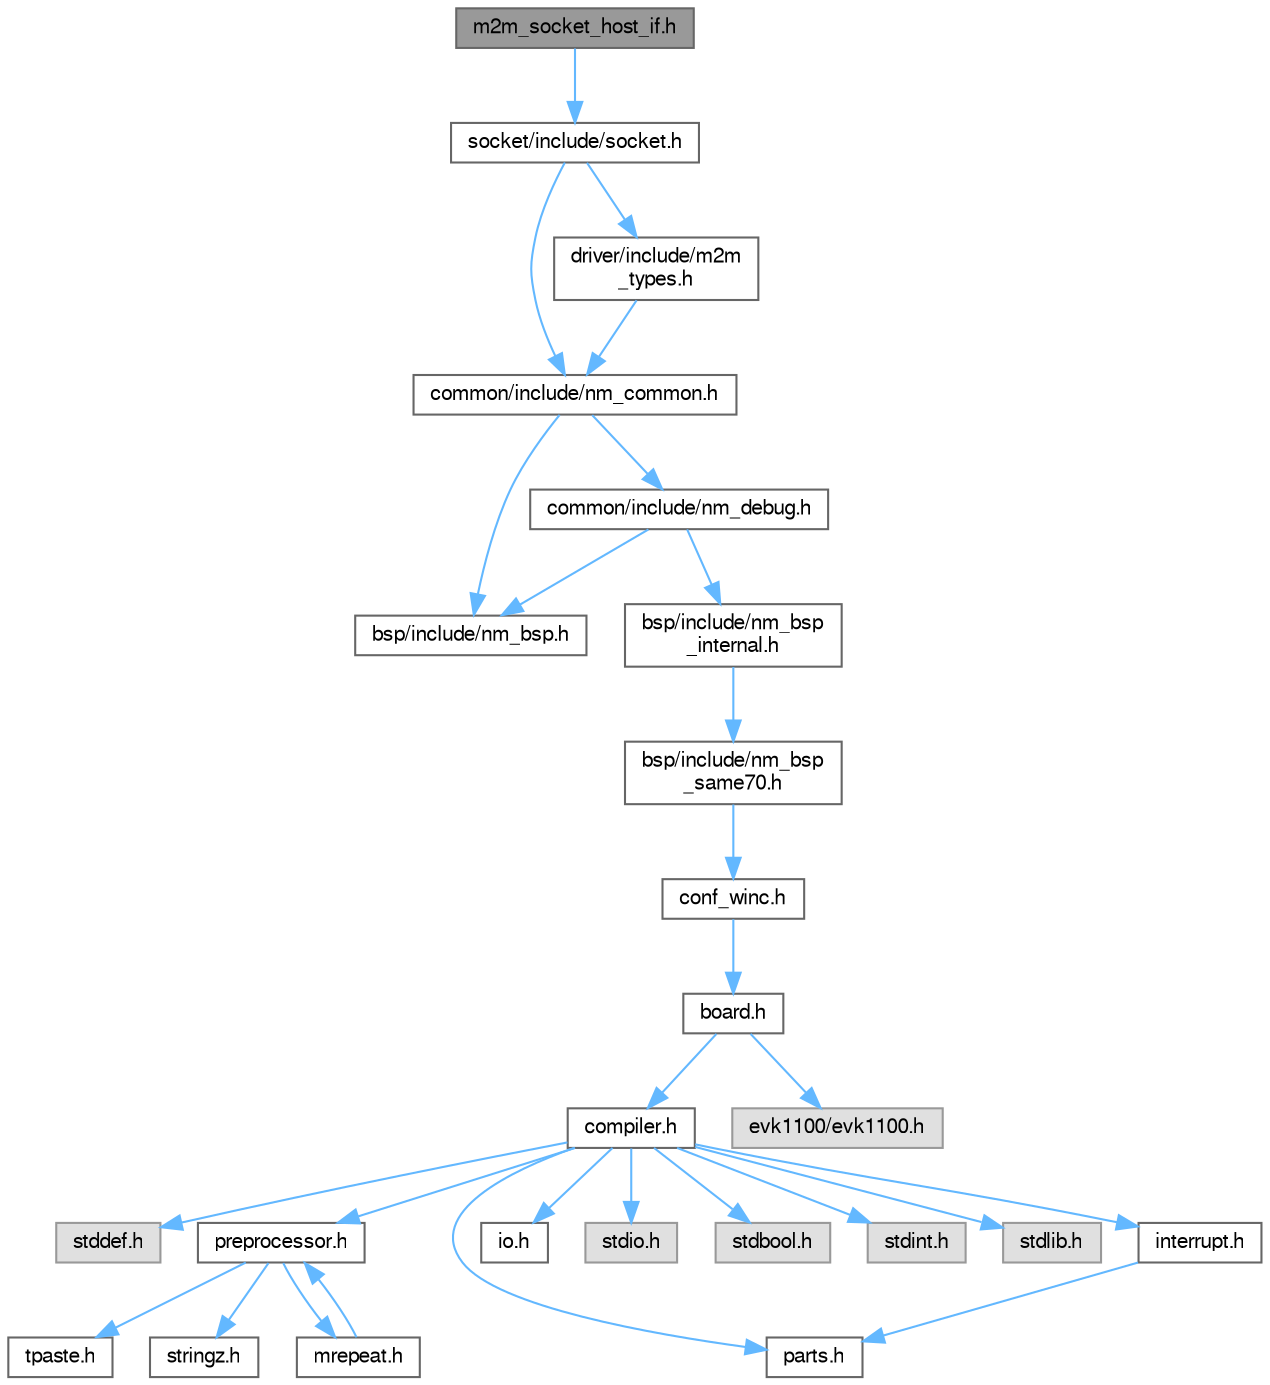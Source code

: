 digraph "m2m_socket_host_if.h"
{
 // LATEX_PDF_SIZE
  bgcolor="transparent";
  edge [fontname=FreeSans,fontsize=10,labelfontname=FreeSans,labelfontsize=10];
  node [fontname=FreeSans,fontsize=10,shape=box,height=0.2,width=0.4];
  Node1 [label="m2m_socket_host_if.h",height=0.2,width=0.4,color="gray40", fillcolor="grey60", style="filled", fontcolor="black",tooltip="BSD compatible socket interface internal types."];
  Node1 -> Node2 [color="steelblue1",style="solid"];
  Node2 [label="socket/include/socket.h",height=0.2,width=0.4,color="grey40", fillcolor="white", style="filled",URL="$socket_8h.html",tooltip="WINC BSD compatible Socket Interface."];
  Node2 -> Node3 [color="steelblue1",style="solid"];
  Node3 [label="common/include/nm_common.h",height=0.2,width=0.4,color="grey40", fillcolor="white", style="filled",URL="$nm__common_8h.html",tooltip="WINC Driver Common API Declarations."];
  Node3 -> Node4 [color="steelblue1",style="solid"];
  Node4 [label="bsp/include/nm_bsp.h",height=0.2,width=0.4,color="grey40", fillcolor="white", style="filled",URL="$nm__bsp_8h.html",tooltip="WINC BSP API Declarations."];
  Node3 -> Node5 [color="steelblue1",style="solid"];
  Node5 [label="common/include/nm_debug.h",height=0.2,width=0.4,color="grey40", fillcolor="white", style="filled",URL="$nm__debug_8h.html",tooltip="This module contains debug APIs declarations."];
  Node5 -> Node4 [color="steelblue1",style="solid"];
  Node5 -> Node6 [color="steelblue1",style="solid"];
  Node6 [label="bsp/include/nm_bsp\l_internal.h",height=0.2,width=0.4,color="grey40", fillcolor="white", style="filled",URL="$nm__bsp__internal_8h.html",tooltip="This module contains NMC1500 BSP APIs declarations."];
  Node6 -> Node7 [color="steelblue1",style="solid"];
  Node7 [label="bsp/include/nm_bsp\l_same70.h",height=0.2,width=0.4,color="grey40", fillcolor="white", style="filled",URL="$nm__bsp__same70_8h.html",tooltip="This module contains SAME70 BSP APIs declarations."];
  Node7 -> Node8 [color="steelblue1",style="solid"];
  Node8 [label="conf_winc.h",height=0.2,width=0.4,color="grey40", fillcolor="white", style="filled",URL="$conf__winc_8h.html",tooltip="WINC1500 configuration."];
  Node8 -> Node9 [color="steelblue1",style="solid"];
  Node9 [label="board.h",height=0.2,width=0.4,color="grey40", fillcolor="white", style="filled",URL="$board_8h.html",tooltip="Standard board header file."];
  Node9 -> Node10 [color="steelblue1",style="solid"];
  Node10 [label="compiler.h",height=0.2,width=0.4,color="grey40", fillcolor="white", style="filled",URL="$compiler_8h.html",tooltip="Commonly used includes, types and macros."];
  Node10 -> Node11 [color="steelblue1",style="solid"];
  Node11 [label="stddef.h",height=0.2,width=0.4,color="grey60", fillcolor="#E0E0E0", style="filled",tooltip=" "];
  Node10 -> Node12 [color="steelblue1",style="solid"];
  Node12 [label="parts.h",height=0.2,width=0.4,color="grey40", fillcolor="white", style="filled",URL="$parts_8h.html",tooltip="Atmel part identification macros."];
  Node10 -> Node13 [color="steelblue1",style="solid"];
  Node13 [label="preprocessor.h",height=0.2,width=0.4,color="grey40", fillcolor="white", style="filled",URL="$preprocessor_8h.html",tooltip="Preprocessor utils."];
  Node13 -> Node14 [color="steelblue1",style="solid"];
  Node14 [label="tpaste.h",height=0.2,width=0.4,color="grey40", fillcolor="white", style="filled",URL="$tpaste_8h.html",tooltip="Preprocessor token pasting utils."];
  Node13 -> Node15 [color="steelblue1",style="solid"];
  Node15 [label="stringz.h",height=0.2,width=0.4,color="grey40", fillcolor="white", style="filled",URL="$stringz_8h.html",tooltip="Preprocessor stringizing utils."];
  Node13 -> Node16 [color="steelblue1",style="solid"];
  Node16 [label="mrepeat.h",height=0.2,width=0.4,color="grey40", fillcolor="white", style="filled",URL="$mrepeat_8h.html",tooltip="Preprocessor macro repeating utils."];
  Node16 -> Node13 [color="steelblue1",style="solid"];
  Node10 -> Node17 [color="steelblue1",style="solid"];
  Node17 [label="io.h",height=0.2,width=0.4,color="grey40", fillcolor="white", style="filled",URL="$io_8h.html",tooltip="Arch file for SAM."];
  Node10 -> Node18 [color="steelblue1",style="solid"];
  Node18 [label="stdio.h",height=0.2,width=0.4,color="grey60", fillcolor="#E0E0E0", style="filled",tooltip=" "];
  Node10 -> Node19 [color="steelblue1",style="solid"];
  Node19 [label="stdbool.h",height=0.2,width=0.4,color="grey60", fillcolor="#E0E0E0", style="filled",tooltip=" "];
  Node10 -> Node20 [color="steelblue1",style="solid"];
  Node20 [label="stdint.h",height=0.2,width=0.4,color="grey60", fillcolor="#E0E0E0", style="filled",tooltip=" "];
  Node10 -> Node21 [color="steelblue1",style="solid"];
  Node21 [label="stdlib.h",height=0.2,width=0.4,color="grey60", fillcolor="#E0E0E0", style="filled",tooltip=" "];
  Node10 -> Node22 [color="steelblue1",style="solid"];
  Node22 [label="interrupt.h",height=0.2,width=0.4,color="grey40", fillcolor="white", style="filled",URL="$interrupt_8h.html",tooltip="Global interrupt management for 8- and 32-bit AVR."];
  Node22 -> Node12 [color="steelblue1",style="solid"];
  Node9 -> Node23 [color="steelblue1",style="solid"];
  Node23 [label="evk1100/evk1100.h",height=0.2,width=0.4,color="grey60", fillcolor="#E0E0E0", style="filled",tooltip=" "];
  Node2 -> Node24 [color="steelblue1",style="solid"];
  Node24 [label="driver/include/m2m\l_types.h",height=0.2,width=0.4,color="grey40", fillcolor="white", style="filled",URL="$m2m__types_8h.html",tooltip="WINC Application Interface Internal Types."];
  Node24 -> Node3 [color="steelblue1",style="solid"];
}
